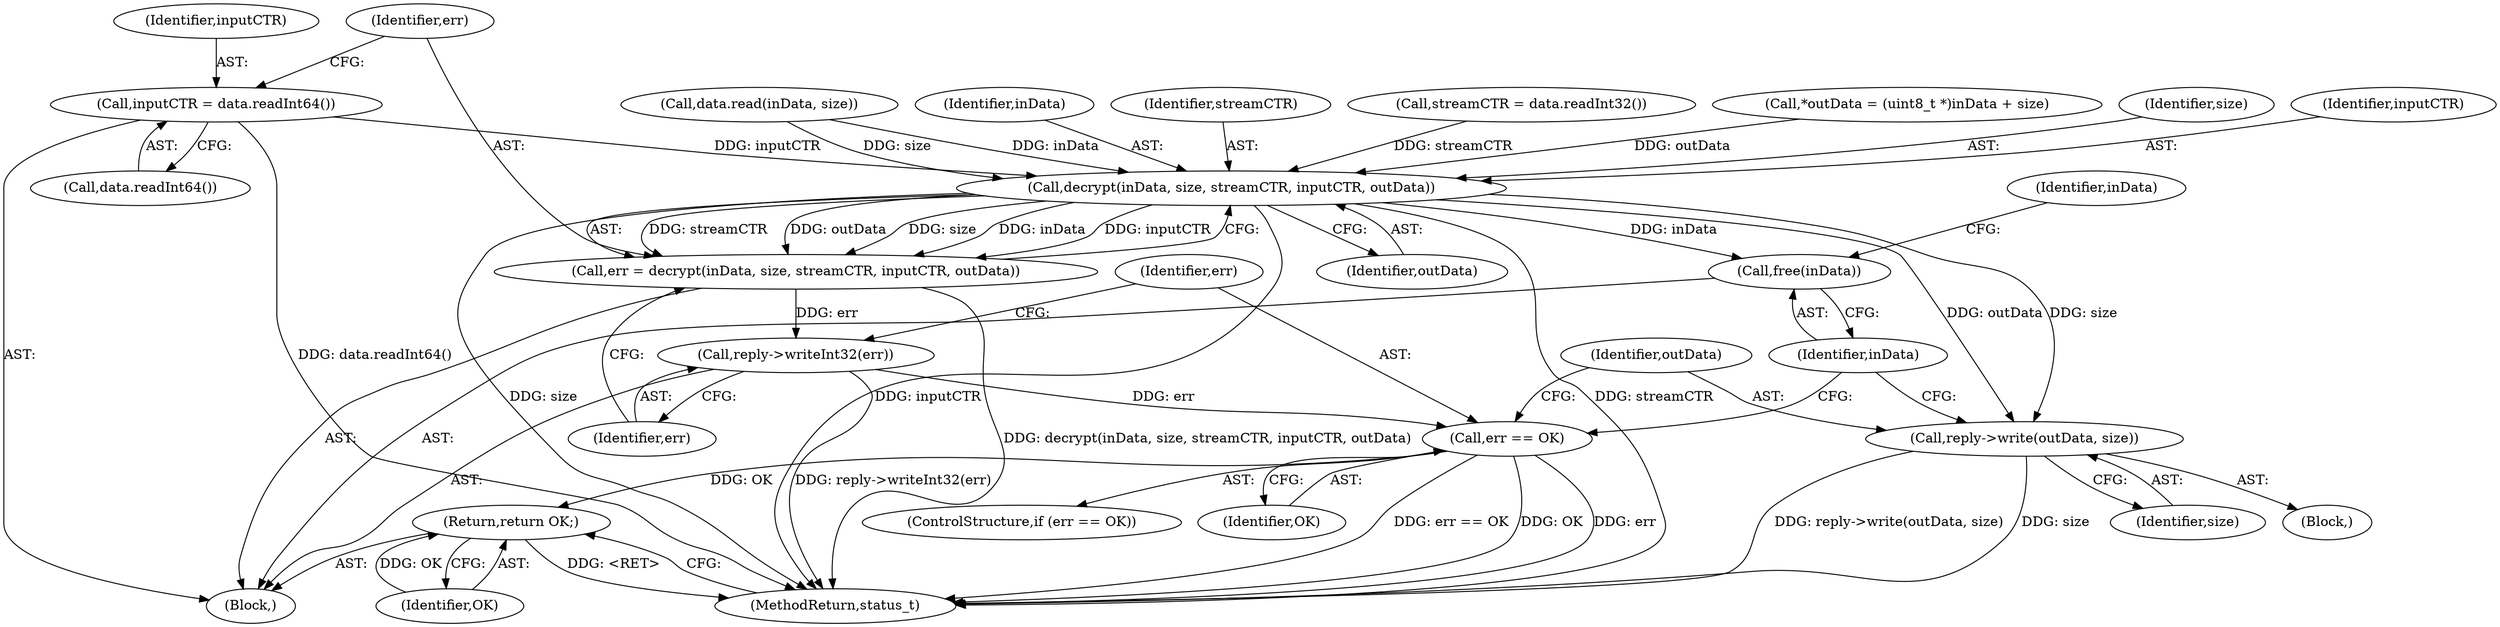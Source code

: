 digraph "0_Android_9667e3eff2d34c3797c3b529370de47b2c1f1bf6@API" {
"1000369" [label="(Call,inputCTR = data.readInt64())"];
"1000375" [label="(Call,decrypt(inData, size, streamCTR, inputCTR, outData))"];
"1000373" [label="(Call,err = decrypt(inData, size, streamCTR, inputCTR, outData))"];
"1000381" [label="(Call,reply->writeInt32(err))"];
"1000384" [label="(Call,err == OK)"];
"1000398" [label="(Return,return OK;)"];
"1000388" [label="(Call,reply->write(outData, size))"];
"1000391" [label="(Call,free(inData))"];
"1000354" [label="(Call,*outData = (uint8_t *)inData + size)"];
"1000382" [label="(Identifier,err)"];
"1000387" [label="(Block,)"];
"1000369" [label="(Call,inputCTR = data.readInt64())"];
"1000373" [label="(Call,err = decrypt(inData, size, streamCTR, inputCTR, outData))"];
"1000377" [label="(Identifier,size)"];
"1000383" [label="(ControlStructure,if (err == OK))"];
"1000381" [label="(Call,reply->writeInt32(err))"];
"1000394" [label="(Identifier,inData)"];
"1000380" [label="(Identifier,outData)"];
"1000385" [label="(Identifier,err)"];
"1000399" [label="(Identifier,OK)"];
"1000375" [label="(Call,decrypt(inData, size, streamCTR, inputCTR, outData))"];
"1000371" [label="(Call,data.readInt64())"];
"1000374" [label="(Identifier,err)"];
"1000379" [label="(Identifier,inputCTR)"];
"1000361" [label="(Call,data.read(inData, size))"];
"1000386" [label="(Identifier,OK)"];
"1000407" [label="(MethodReturn,status_t)"];
"1000320" [label="(Block,)"];
"1000398" [label="(Return,return OK;)"];
"1000376" [label="(Identifier,inData)"];
"1000378" [label="(Identifier,streamCTR)"];
"1000390" [label="(Identifier,size)"];
"1000392" [label="(Identifier,inData)"];
"1000365" [label="(Call,streamCTR = data.readInt32())"];
"1000370" [label="(Identifier,inputCTR)"];
"1000384" [label="(Call,err == OK)"];
"1000388" [label="(Call,reply->write(outData, size))"];
"1000391" [label="(Call,free(inData))"];
"1000389" [label="(Identifier,outData)"];
"1000369" -> "1000320"  [label="AST: "];
"1000369" -> "1000371"  [label="CFG: "];
"1000370" -> "1000369"  [label="AST: "];
"1000371" -> "1000369"  [label="AST: "];
"1000374" -> "1000369"  [label="CFG: "];
"1000369" -> "1000407"  [label="DDG: data.readInt64()"];
"1000369" -> "1000375"  [label="DDG: inputCTR"];
"1000375" -> "1000373"  [label="AST: "];
"1000375" -> "1000380"  [label="CFG: "];
"1000376" -> "1000375"  [label="AST: "];
"1000377" -> "1000375"  [label="AST: "];
"1000378" -> "1000375"  [label="AST: "];
"1000379" -> "1000375"  [label="AST: "];
"1000380" -> "1000375"  [label="AST: "];
"1000373" -> "1000375"  [label="CFG: "];
"1000375" -> "1000407"  [label="DDG: size"];
"1000375" -> "1000407"  [label="DDG: inputCTR"];
"1000375" -> "1000407"  [label="DDG: streamCTR"];
"1000375" -> "1000373"  [label="DDG: streamCTR"];
"1000375" -> "1000373"  [label="DDG: outData"];
"1000375" -> "1000373"  [label="DDG: size"];
"1000375" -> "1000373"  [label="DDG: inData"];
"1000375" -> "1000373"  [label="DDG: inputCTR"];
"1000361" -> "1000375"  [label="DDG: inData"];
"1000361" -> "1000375"  [label="DDG: size"];
"1000365" -> "1000375"  [label="DDG: streamCTR"];
"1000354" -> "1000375"  [label="DDG: outData"];
"1000375" -> "1000388"  [label="DDG: outData"];
"1000375" -> "1000388"  [label="DDG: size"];
"1000375" -> "1000391"  [label="DDG: inData"];
"1000373" -> "1000320"  [label="AST: "];
"1000374" -> "1000373"  [label="AST: "];
"1000382" -> "1000373"  [label="CFG: "];
"1000373" -> "1000407"  [label="DDG: decrypt(inData, size, streamCTR, inputCTR, outData)"];
"1000373" -> "1000381"  [label="DDG: err"];
"1000381" -> "1000320"  [label="AST: "];
"1000381" -> "1000382"  [label="CFG: "];
"1000382" -> "1000381"  [label="AST: "];
"1000385" -> "1000381"  [label="CFG: "];
"1000381" -> "1000407"  [label="DDG: reply->writeInt32(err)"];
"1000381" -> "1000384"  [label="DDG: err"];
"1000384" -> "1000383"  [label="AST: "];
"1000384" -> "1000386"  [label="CFG: "];
"1000385" -> "1000384"  [label="AST: "];
"1000386" -> "1000384"  [label="AST: "];
"1000389" -> "1000384"  [label="CFG: "];
"1000392" -> "1000384"  [label="CFG: "];
"1000384" -> "1000407"  [label="DDG: err == OK"];
"1000384" -> "1000407"  [label="DDG: OK"];
"1000384" -> "1000407"  [label="DDG: err"];
"1000384" -> "1000398"  [label="DDG: OK"];
"1000398" -> "1000320"  [label="AST: "];
"1000398" -> "1000399"  [label="CFG: "];
"1000399" -> "1000398"  [label="AST: "];
"1000407" -> "1000398"  [label="CFG: "];
"1000398" -> "1000407"  [label="DDG: <RET>"];
"1000399" -> "1000398"  [label="DDG: OK"];
"1000388" -> "1000387"  [label="AST: "];
"1000388" -> "1000390"  [label="CFG: "];
"1000389" -> "1000388"  [label="AST: "];
"1000390" -> "1000388"  [label="AST: "];
"1000392" -> "1000388"  [label="CFG: "];
"1000388" -> "1000407"  [label="DDG: reply->write(outData, size)"];
"1000388" -> "1000407"  [label="DDG: size"];
"1000391" -> "1000320"  [label="AST: "];
"1000391" -> "1000392"  [label="CFG: "];
"1000392" -> "1000391"  [label="AST: "];
"1000394" -> "1000391"  [label="CFG: "];
}
